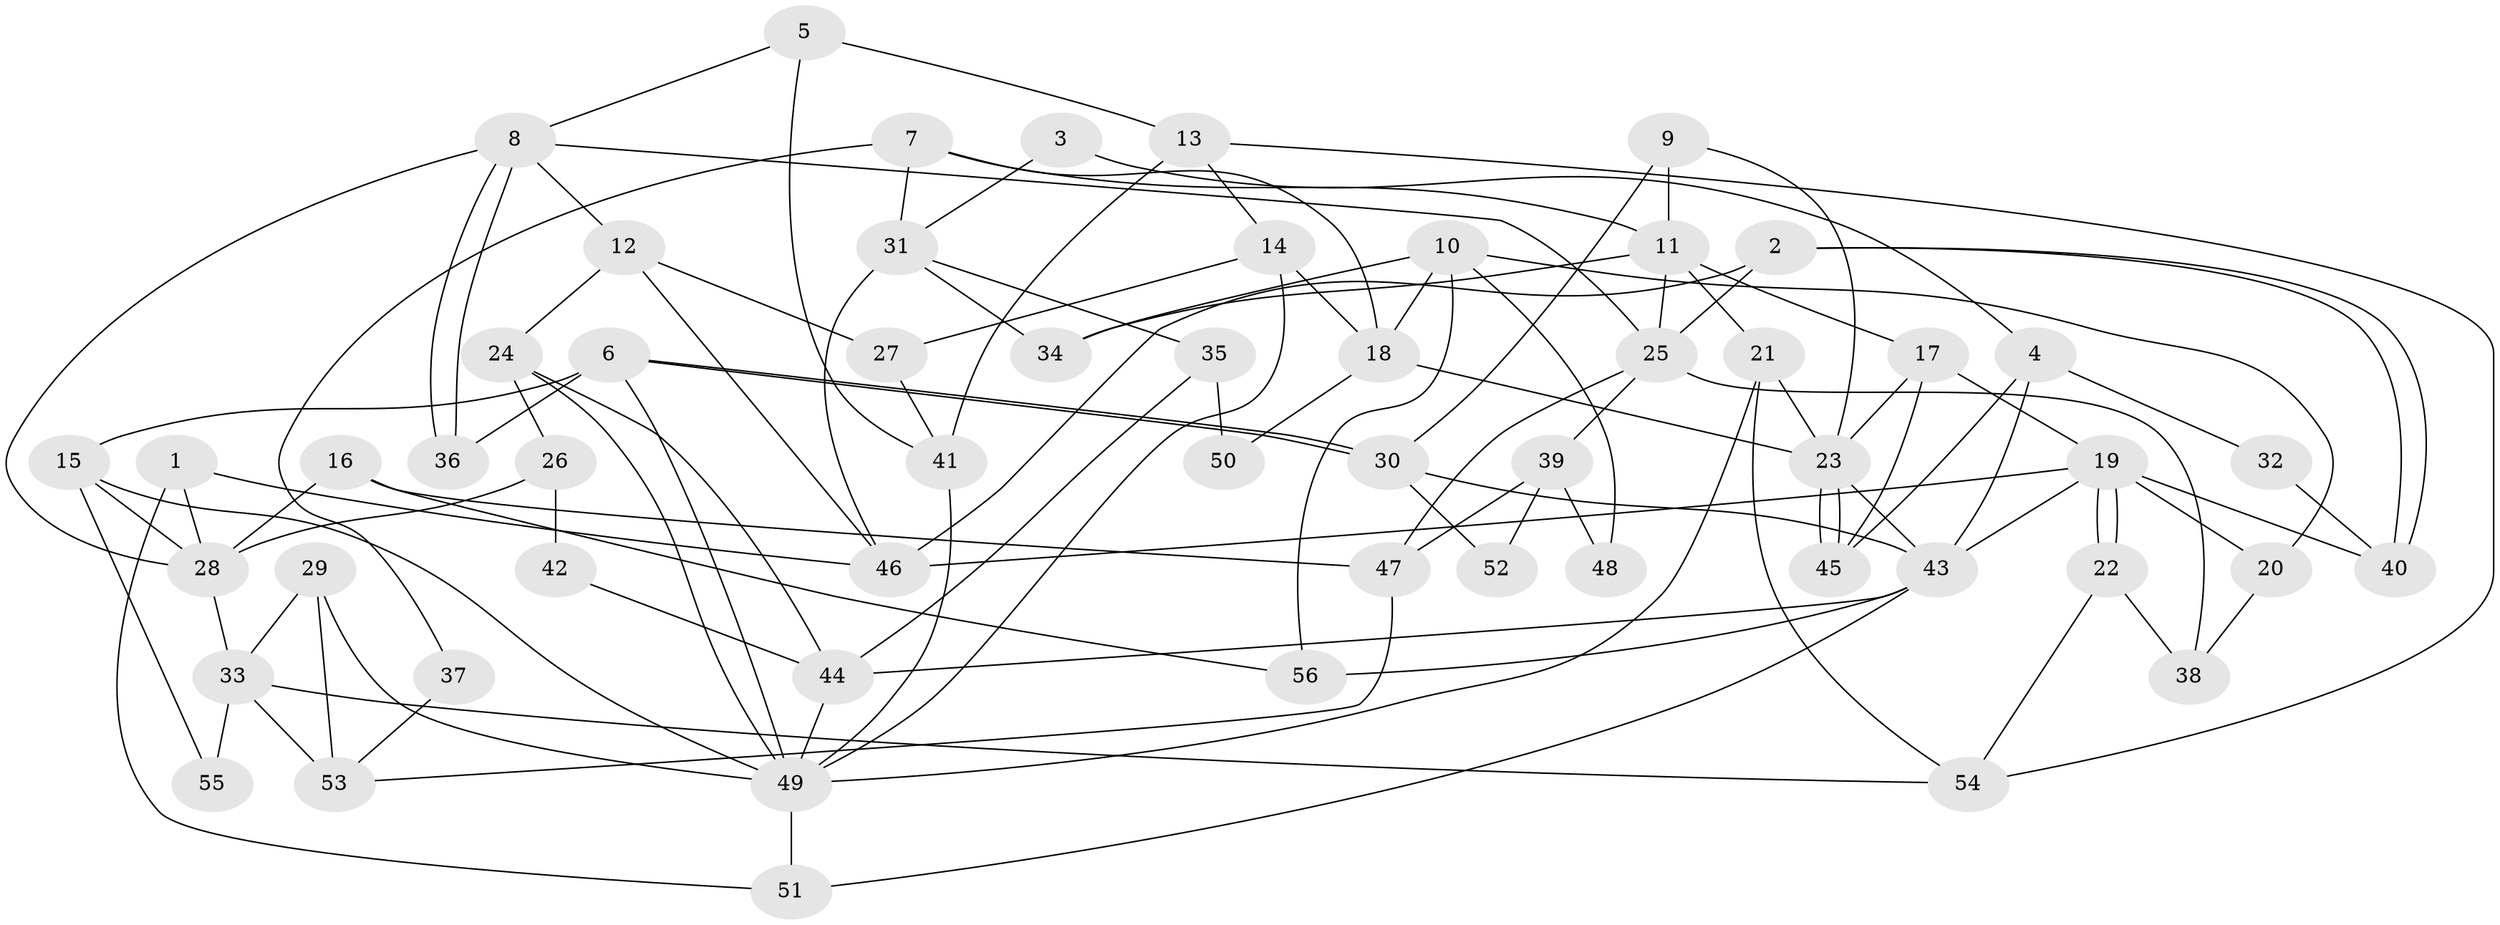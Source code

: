 // coarse degree distribution, {10: 0.03571428571428571, 3: 0.2857142857142857, 8: 0.03571428571428571, 7: 0.07142857142857142, 11: 0.03571428571428571, 5: 0.07142857142857142, 6: 0.10714285714285714, 2: 0.25, 9: 0.03571428571428571, 4: 0.07142857142857142}
// Generated by graph-tools (version 1.1) at 2025/51/03/04/25 22:51:05]
// undirected, 56 vertices, 112 edges
graph export_dot {
  node [color=gray90,style=filled];
  1;
  2;
  3;
  4;
  5;
  6;
  7;
  8;
  9;
  10;
  11;
  12;
  13;
  14;
  15;
  16;
  17;
  18;
  19;
  20;
  21;
  22;
  23;
  24;
  25;
  26;
  27;
  28;
  29;
  30;
  31;
  32;
  33;
  34;
  35;
  36;
  37;
  38;
  39;
  40;
  41;
  42;
  43;
  44;
  45;
  46;
  47;
  48;
  49;
  50;
  51;
  52;
  53;
  54;
  55;
  56;
  1 -- 28;
  1 -- 46;
  1 -- 51;
  2 -- 40;
  2 -- 40;
  2 -- 25;
  2 -- 46;
  3 -- 31;
  3 -- 4;
  4 -- 45;
  4 -- 43;
  4 -- 32;
  5 -- 41;
  5 -- 8;
  5 -- 13;
  6 -- 30;
  6 -- 30;
  6 -- 15;
  6 -- 36;
  6 -- 49;
  7 -- 11;
  7 -- 18;
  7 -- 31;
  7 -- 37;
  8 -- 25;
  8 -- 36;
  8 -- 36;
  8 -- 12;
  8 -- 28;
  9 -- 30;
  9 -- 23;
  9 -- 11;
  10 -- 18;
  10 -- 34;
  10 -- 20;
  10 -- 48;
  10 -- 56;
  11 -- 17;
  11 -- 21;
  11 -- 25;
  11 -- 34;
  12 -- 24;
  12 -- 27;
  12 -- 46;
  13 -- 41;
  13 -- 14;
  13 -- 54;
  14 -- 49;
  14 -- 18;
  14 -- 27;
  15 -- 28;
  15 -- 49;
  15 -- 55;
  16 -- 28;
  16 -- 56;
  16 -- 47;
  17 -- 23;
  17 -- 19;
  17 -- 45;
  18 -- 23;
  18 -- 50;
  19 -- 22;
  19 -- 22;
  19 -- 46;
  19 -- 20;
  19 -- 40;
  19 -- 43;
  20 -- 38;
  21 -- 23;
  21 -- 49;
  21 -- 54;
  22 -- 54;
  22 -- 38;
  23 -- 43;
  23 -- 45;
  23 -- 45;
  24 -- 44;
  24 -- 49;
  24 -- 26;
  25 -- 38;
  25 -- 39;
  25 -- 47;
  26 -- 28;
  26 -- 42;
  27 -- 41;
  28 -- 33;
  29 -- 49;
  29 -- 53;
  29 -- 33;
  30 -- 43;
  30 -- 52;
  31 -- 46;
  31 -- 34;
  31 -- 35;
  32 -- 40;
  33 -- 54;
  33 -- 53;
  33 -- 55;
  35 -- 44;
  35 -- 50;
  37 -- 53;
  39 -- 47;
  39 -- 48;
  39 -- 52;
  41 -- 49;
  42 -- 44;
  43 -- 51;
  43 -- 44;
  43 -- 56;
  44 -- 49;
  47 -- 53;
  49 -- 51;
}
